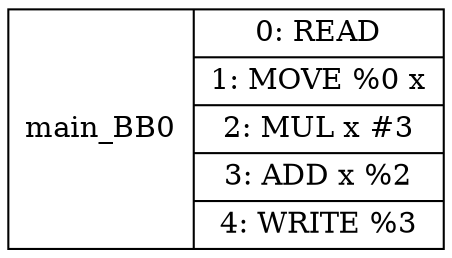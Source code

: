 diGraph G { 
main_BB0 [shape=record, label="<b>main_BB0| {0: READ |1: MOVE %0 x|2: MUL x #3|3: ADD x %2|4: WRITE %3}"];



}